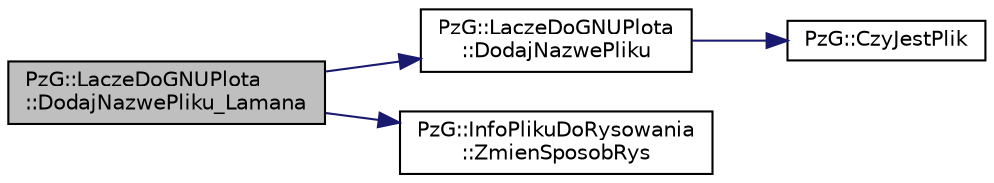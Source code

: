 digraph "PzG::LaczeDoGNUPlota::DodajNazwePliku_Lamana"
{
 // LATEX_PDF_SIZE
  edge [fontname="Helvetica",fontsize="10",labelfontname="Helvetica",labelfontsize="10"];
  node [fontname="Helvetica",fontsize="10",shape=record];
  rankdir="LR";
  Node1 [label="PzG::LaczeDoGNUPlota\l::DodajNazwePliku_Lamana",height=0.2,width=0.4,color="black", fillcolor="grey75", style="filled", fontcolor="black",tooltip="Dodaje nazwę pliku."];
  Node1 -> Node2 [color="midnightblue",fontsize="10",style="solid",fontname="Helvetica"];
  Node2 [label="PzG::LaczeDoGNUPlota\l::DodajNazwePliku",height=0.2,width=0.4,color="black", fillcolor="white", style="filled",URL="$class_pz_g_1_1_lacze_do_g_n_u_plota.html#aa815ce8ec16e12fc246cf422e562869e",tooltip="Dodaje nazwę pliku."];
  Node2 -> Node3 [color="midnightblue",fontsize="10",style="solid",fontname="Helvetica"];
  Node3 [label="PzG::CzyJestPlik",height=0.2,width=0.4,color="black", fillcolor="white", style="filled",URL="$namespace_pz_g.html#ae1aad0c681853d7e47da4cdfccefc102",tooltip="Funkcja pomocnicza, sprawdza czy plik o podanej nazwie jest na dysku."];
  Node1 -> Node4 [color="midnightblue",fontsize="10",style="solid",fontname="Helvetica"];
  Node4 [label="PzG::InfoPlikuDoRysowania\l::ZmienSposobRys",height=0.2,width=0.4,color="black", fillcolor="white", style="filled",URL="$class_pz_g_1_1_info_pliku_do_rysowania.html#a4245bff195e0d6d382ed7d776b5ad645",tooltip="Zmienia sposób rysowania."];
}
